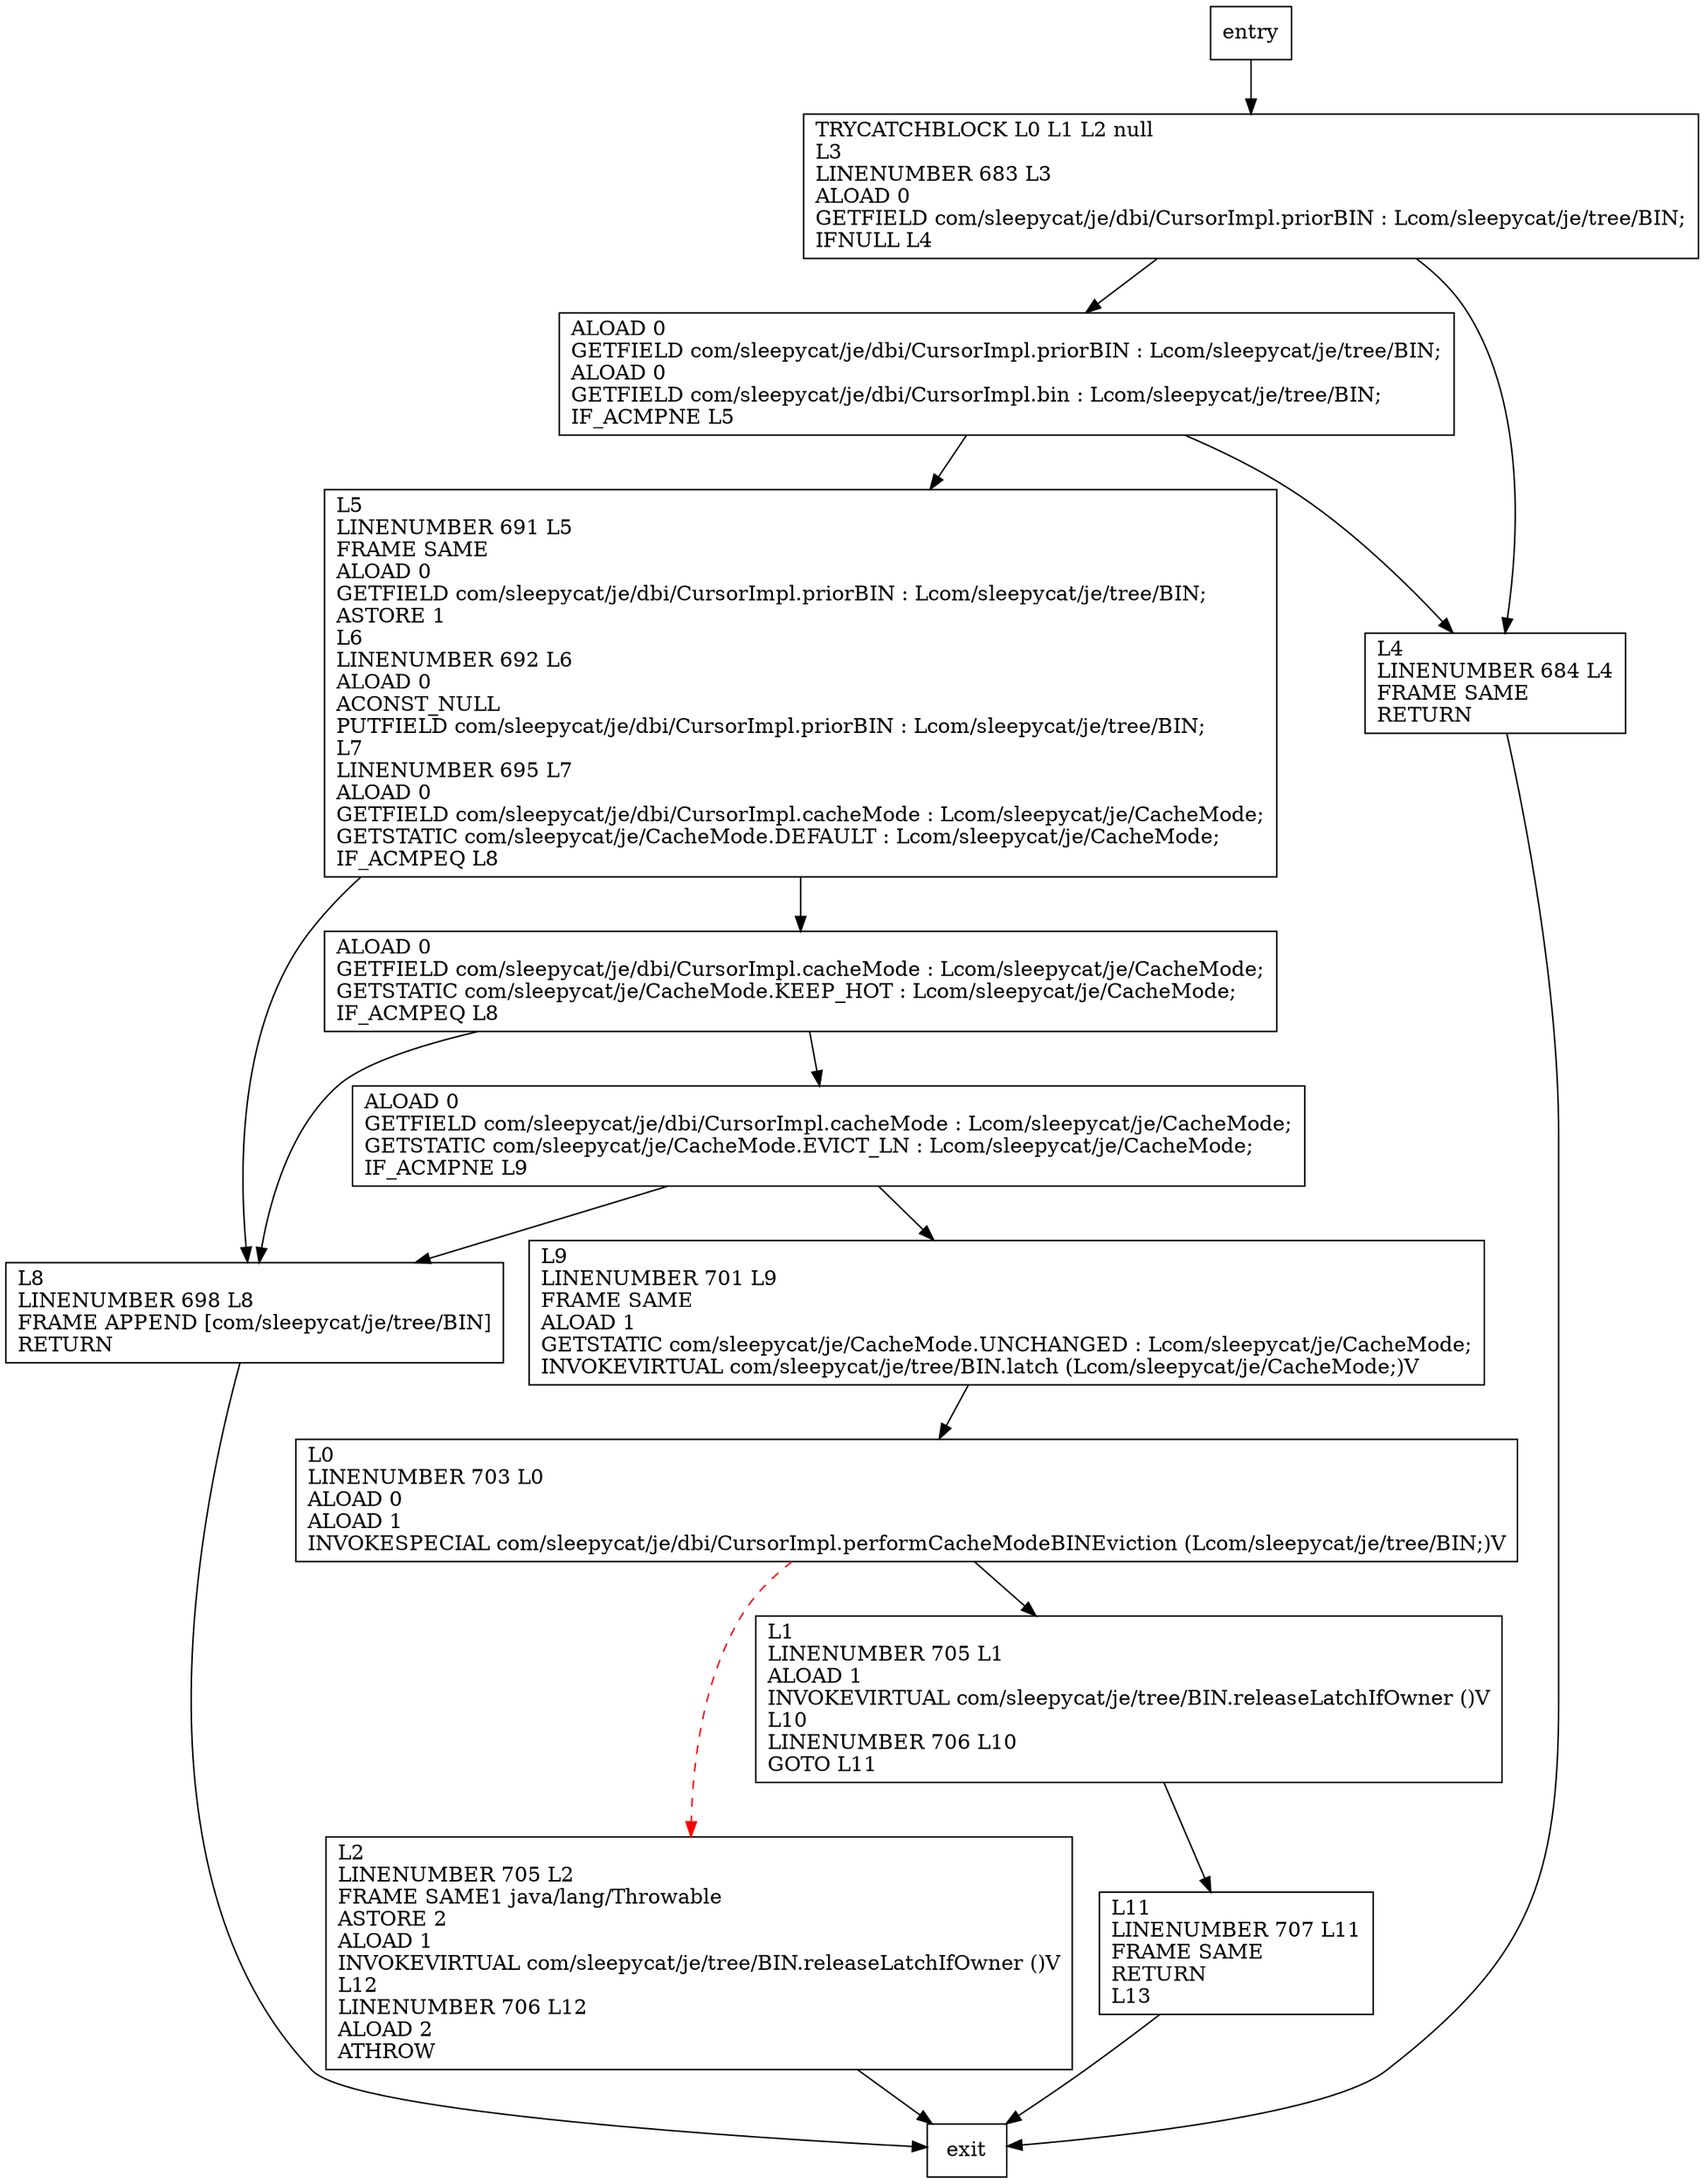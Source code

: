 digraph performPriorBINEviction {
node [shape=record];
513548062 [label="L2\lLINENUMBER 705 L2\lFRAME SAME1 java/lang/Throwable\lASTORE 2\lALOAD 1\lINVOKEVIRTUAL com/sleepycat/je/tree/BIN.releaseLatchIfOwner ()V\lL12\lLINENUMBER 706 L12\lALOAD 2\lATHROW\l"];
704044287 [label="L11\lLINENUMBER 707 L11\lFRAME SAME\lRETURN\lL13\l"];
215638965 [label="ALOAD 0\lGETFIELD com/sleepycat/je/dbi/CursorImpl.priorBIN : Lcom/sleepycat/je/tree/BIN;\lALOAD 0\lGETFIELD com/sleepycat/je/dbi/CursorImpl.bin : Lcom/sleepycat/je/tree/BIN;\lIF_ACMPNE L5\l"];
642418160 [label="L5\lLINENUMBER 691 L5\lFRAME SAME\lALOAD 0\lGETFIELD com/sleepycat/je/dbi/CursorImpl.priorBIN : Lcom/sleepycat/je/tree/BIN;\lASTORE 1\lL6\lLINENUMBER 692 L6\lALOAD 0\lACONST_NULL\lPUTFIELD com/sleepycat/je/dbi/CursorImpl.priorBIN : Lcom/sleepycat/je/tree/BIN;\lL7\lLINENUMBER 695 L7\lALOAD 0\lGETFIELD com/sleepycat/je/dbi/CursorImpl.cacheMode : Lcom/sleepycat/je/CacheMode;\lGETSTATIC com/sleepycat/je/CacheMode.DEFAULT : Lcom/sleepycat/je/CacheMode;\lIF_ACMPEQ L8\l"];
1490033352 [label="L8\lLINENUMBER 698 L8\lFRAME APPEND [com/sleepycat/je/tree/BIN]\lRETURN\l"];
1114162025 [label="L4\lLINENUMBER 684 L4\lFRAME SAME\lRETURN\l"];
62914250 [label="ALOAD 0\lGETFIELD com/sleepycat/je/dbi/CursorImpl.cacheMode : Lcom/sleepycat/je/CacheMode;\lGETSTATIC com/sleepycat/je/CacheMode.EVICT_LN : Lcom/sleepycat/je/CacheMode;\lIF_ACMPNE L9\l"];
1898483272 [label="L9\lLINENUMBER 701 L9\lFRAME SAME\lALOAD 1\lGETSTATIC com/sleepycat/je/CacheMode.UNCHANGED : Lcom/sleepycat/je/CacheMode;\lINVOKEVIRTUAL com/sleepycat/je/tree/BIN.latch (Lcom/sleepycat/je/CacheMode;)V\l"];
1546119472 [label="ALOAD 0\lGETFIELD com/sleepycat/je/dbi/CursorImpl.cacheMode : Lcom/sleepycat/je/CacheMode;\lGETSTATIC com/sleepycat/je/CacheMode.KEEP_HOT : Lcom/sleepycat/je/CacheMode;\lIF_ACMPEQ L8\l"];
1330802515 [label="TRYCATCHBLOCK L0 L1 L2 null\lL3\lLINENUMBER 683 L3\lALOAD 0\lGETFIELD com/sleepycat/je/dbi/CursorImpl.priorBIN : Lcom/sleepycat/je/tree/BIN;\lIFNULL L4\l"];
471258515 [label="L1\lLINENUMBER 705 L1\lALOAD 1\lINVOKEVIRTUAL com/sleepycat/je/tree/BIN.releaseLatchIfOwner ()V\lL10\lLINENUMBER 706 L10\lGOTO L11\l"];
429583573 [label="L0\lLINENUMBER 703 L0\lALOAD 0\lALOAD 1\lINVOKESPECIAL com/sleepycat/je/dbi/CursorImpl.performCacheModeBINEviction (Lcom/sleepycat/je/tree/BIN;)V\l"];
entry;
exit;
513548062 -> exit
215638965 -> 642418160
215638965 -> 1114162025
642418160 -> 1490033352
642418160 -> 1546119472
1490033352 -> exit
62914250 -> 1490033352
62914250 -> 1898483272
1898483272 -> 429583573
1546119472 -> 1490033352
1546119472 -> 62914250
entry -> 1330802515
704044287 -> exit
1114162025 -> exit
1330802515 -> 215638965
1330802515 -> 1114162025
471258515 -> 704044287
429583573 -> 513548062 [style=dashed, color=red]
429583573 -> 471258515
}
